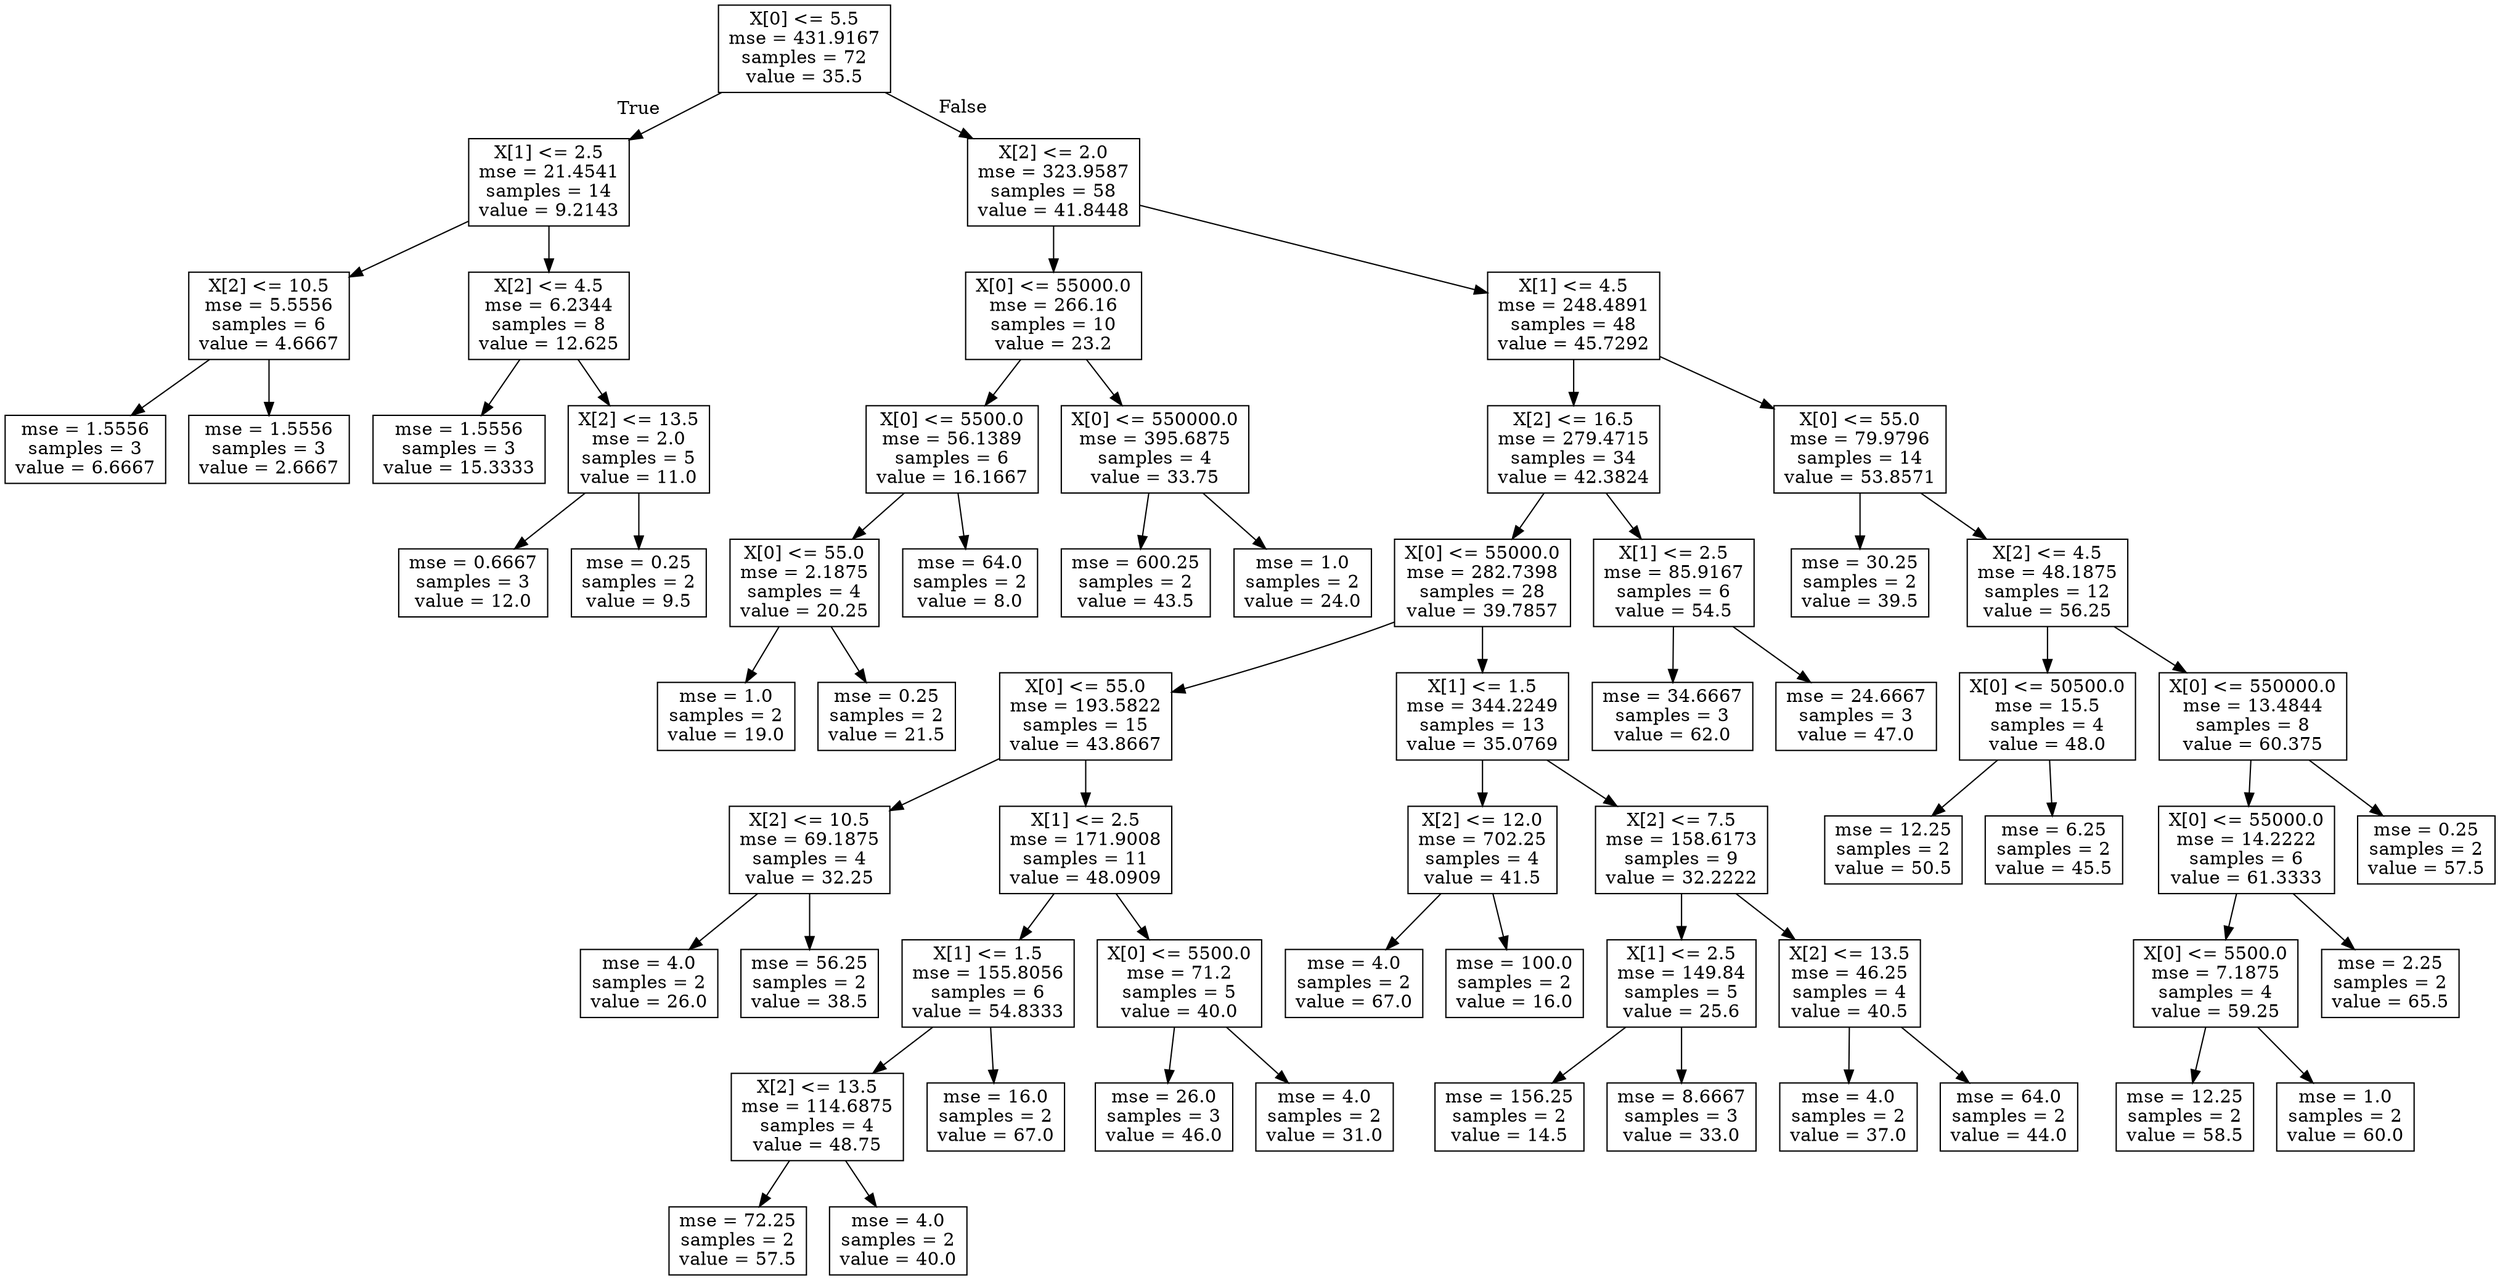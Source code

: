 digraph Tree {
node [shape=box] ;
0 [label="X[0] <= 5.5\nmse = 431.9167\nsamples = 72\nvalue = 35.5"] ;
1 [label="X[1] <= 2.5\nmse = 21.4541\nsamples = 14\nvalue = 9.2143"] ;
0 -> 1 [labeldistance=2.5, labelangle=45, headlabel="True"] ;
2 [label="X[2] <= 10.5\nmse = 5.5556\nsamples = 6\nvalue = 4.6667"] ;
1 -> 2 ;
3 [label="mse = 1.5556\nsamples = 3\nvalue = 6.6667"] ;
2 -> 3 ;
4 [label="mse = 1.5556\nsamples = 3\nvalue = 2.6667"] ;
2 -> 4 ;
5 [label="X[2] <= 4.5\nmse = 6.2344\nsamples = 8\nvalue = 12.625"] ;
1 -> 5 ;
6 [label="mse = 1.5556\nsamples = 3\nvalue = 15.3333"] ;
5 -> 6 ;
7 [label="X[2] <= 13.5\nmse = 2.0\nsamples = 5\nvalue = 11.0"] ;
5 -> 7 ;
8 [label="mse = 0.6667\nsamples = 3\nvalue = 12.0"] ;
7 -> 8 ;
9 [label="mse = 0.25\nsamples = 2\nvalue = 9.5"] ;
7 -> 9 ;
10 [label="X[2] <= 2.0\nmse = 323.9587\nsamples = 58\nvalue = 41.8448"] ;
0 -> 10 [labeldistance=2.5, labelangle=-45, headlabel="False"] ;
11 [label="X[0] <= 55000.0\nmse = 266.16\nsamples = 10\nvalue = 23.2"] ;
10 -> 11 ;
12 [label="X[0] <= 5500.0\nmse = 56.1389\nsamples = 6\nvalue = 16.1667"] ;
11 -> 12 ;
13 [label="X[0] <= 55.0\nmse = 2.1875\nsamples = 4\nvalue = 20.25"] ;
12 -> 13 ;
14 [label="mse = 1.0\nsamples = 2\nvalue = 19.0"] ;
13 -> 14 ;
15 [label="mse = 0.25\nsamples = 2\nvalue = 21.5"] ;
13 -> 15 ;
16 [label="mse = 64.0\nsamples = 2\nvalue = 8.0"] ;
12 -> 16 ;
17 [label="X[0] <= 550000.0\nmse = 395.6875\nsamples = 4\nvalue = 33.75"] ;
11 -> 17 ;
18 [label="mse = 600.25\nsamples = 2\nvalue = 43.5"] ;
17 -> 18 ;
19 [label="mse = 1.0\nsamples = 2\nvalue = 24.0"] ;
17 -> 19 ;
20 [label="X[1] <= 4.5\nmse = 248.4891\nsamples = 48\nvalue = 45.7292"] ;
10 -> 20 ;
21 [label="X[2] <= 16.5\nmse = 279.4715\nsamples = 34\nvalue = 42.3824"] ;
20 -> 21 ;
22 [label="X[0] <= 55000.0\nmse = 282.7398\nsamples = 28\nvalue = 39.7857"] ;
21 -> 22 ;
23 [label="X[0] <= 55.0\nmse = 193.5822\nsamples = 15\nvalue = 43.8667"] ;
22 -> 23 ;
24 [label="X[2] <= 10.5\nmse = 69.1875\nsamples = 4\nvalue = 32.25"] ;
23 -> 24 ;
25 [label="mse = 4.0\nsamples = 2\nvalue = 26.0"] ;
24 -> 25 ;
26 [label="mse = 56.25\nsamples = 2\nvalue = 38.5"] ;
24 -> 26 ;
27 [label="X[1] <= 2.5\nmse = 171.9008\nsamples = 11\nvalue = 48.0909"] ;
23 -> 27 ;
28 [label="X[1] <= 1.5\nmse = 155.8056\nsamples = 6\nvalue = 54.8333"] ;
27 -> 28 ;
29 [label="X[2] <= 13.5\nmse = 114.6875\nsamples = 4\nvalue = 48.75"] ;
28 -> 29 ;
30 [label="mse = 72.25\nsamples = 2\nvalue = 57.5"] ;
29 -> 30 ;
31 [label="mse = 4.0\nsamples = 2\nvalue = 40.0"] ;
29 -> 31 ;
32 [label="mse = 16.0\nsamples = 2\nvalue = 67.0"] ;
28 -> 32 ;
33 [label="X[0] <= 5500.0\nmse = 71.2\nsamples = 5\nvalue = 40.0"] ;
27 -> 33 ;
34 [label="mse = 26.0\nsamples = 3\nvalue = 46.0"] ;
33 -> 34 ;
35 [label="mse = 4.0\nsamples = 2\nvalue = 31.0"] ;
33 -> 35 ;
36 [label="X[1] <= 1.5\nmse = 344.2249\nsamples = 13\nvalue = 35.0769"] ;
22 -> 36 ;
37 [label="X[2] <= 12.0\nmse = 702.25\nsamples = 4\nvalue = 41.5"] ;
36 -> 37 ;
38 [label="mse = 4.0\nsamples = 2\nvalue = 67.0"] ;
37 -> 38 ;
39 [label="mse = 100.0\nsamples = 2\nvalue = 16.0"] ;
37 -> 39 ;
40 [label="X[2] <= 7.5\nmse = 158.6173\nsamples = 9\nvalue = 32.2222"] ;
36 -> 40 ;
41 [label="X[1] <= 2.5\nmse = 149.84\nsamples = 5\nvalue = 25.6"] ;
40 -> 41 ;
42 [label="mse = 156.25\nsamples = 2\nvalue = 14.5"] ;
41 -> 42 ;
43 [label="mse = 8.6667\nsamples = 3\nvalue = 33.0"] ;
41 -> 43 ;
44 [label="X[2] <= 13.5\nmse = 46.25\nsamples = 4\nvalue = 40.5"] ;
40 -> 44 ;
45 [label="mse = 4.0\nsamples = 2\nvalue = 37.0"] ;
44 -> 45 ;
46 [label="mse = 64.0\nsamples = 2\nvalue = 44.0"] ;
44 -> 46 ;
47 [label="X[1] <= 2.5\nmse = 85.9167\nsamples = 6\nvalue = 54.5"] ;
21 -> 47 ;
48 [label="mse = 34.6667\nsamples = 3\nvalue = 62.0"] ;
47 -> 48 ;
49 [label="mse = 24.6667\nsamples = 3\nvalue = 47.0"] ;
47 -> 49 ;
50 [label="X[0] <= 55.0\nmse = 79.9796\nsamples = 14\nvalue = 53.8571"] ;
20 -> 50 ;
51 [label="mse = 30.25\nsamples = 2\nvalue = 39.5"] ;
50 -> 51 ;
52 [label="X[2] <= 4.5\nmse = 48.1875\nsamples = 12\nvalue = 56.25"] ;
50 -> 52 ;
53 [label="X[0] <= 50500.0\nmse = 15.5\nsamples = 4\nvalue = 48.0"] ;
52 -> 53 ;
54 [label="mse = 12.25\nsamples = 2\nvalue = 50.5"] ;
53 -> 54 ;
55 [label="mse = 6.25\nsamples = 2\nvalue = 45.5"] ;
53 -> 55 ;
56 [label="X[0] <= 550000.0\nmse = 13.4844\nsamples = 8\nvalue = 60.375"] ;
52 -> 56 ;
57 [label="X[0] <= 55000.0\nmse = 14.2222\nsamples = 6\nvalue = 61.3333"] ;
56 -> 57 ;
58 [label="X[0] <= 5500.0\nmse = 7.1875\nsamples = 4\nvalue = 59.25"] ;
57 -> 58 ;
59 [label="mse = 12.25\nsamples = 2\nvalue = 58.5"] ;
58 -> 59 ;
60 [label="mse = 1.0\nsamples = 2\nvalue = 60.0"] ;
58 -> 60 ;
61 [label="mse = 2.25\nsamples = 2\nvalue = 65.5"] ;
57 -> 61 ;
62 [label="mse = 0.25\nsamples = 2\nvalue = 57.5"] ;
56 -> 62 ;
}